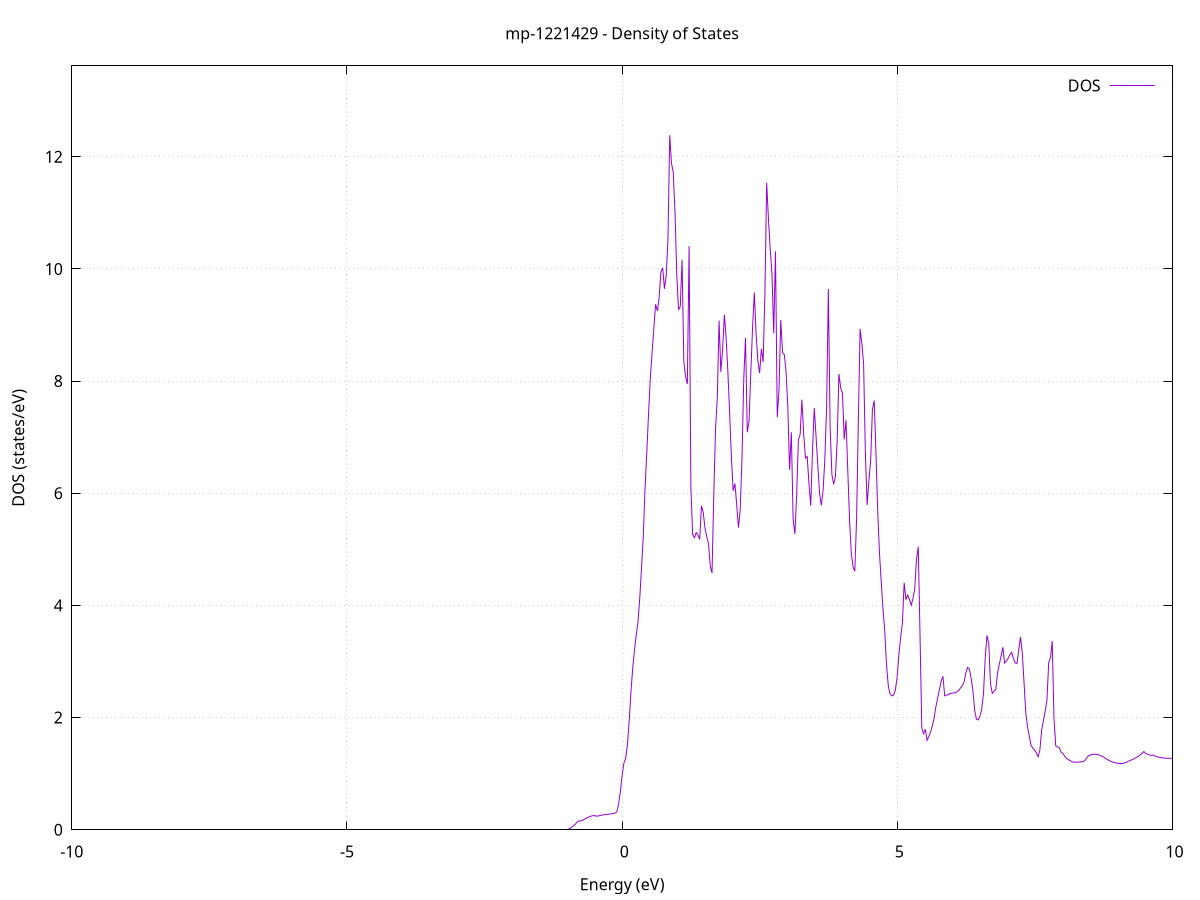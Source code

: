 set title 'mp-1221429 - Density of States'
set xlabel 'Energy (eV)'
set ylabel 'DOS (states/eV)'
set grid
set xrange [-10:10]
set yrange [0:13.621]
set xzeroaxis lt -1
set terminal png size 800,600
set output 'mp-1221429_dos_gnuplot.png'
plot '-' using 1:2 with lines title 'DOS'
-32.956800 0.000000
-32.924800 0.000000
-32.892800 0.000000
-32.860700 0.000000
-32.828700 0.000000
-32.796700 0.000000
-32.764700 0.000000
-32.732600 0.000000
-32.700600 0.000000
-32.668600 0.000000
-32.636600 0.000000
-32.604500 0.000000
-32.572500 0.000000
-32.540500 0.000000
-32.508400 0.000000
-32.476400 0.000000
-32.444400 0.000000
-32.412400 0.000000
-32.380300 0.000000
-32.348300 0.000000
-32.316300 0.000000
-32.284200 0.000000
-32.252200 0.000000
-32.220200 0.000000
-32.188200 0.000000
-32.156100 0.000000
-32.124100 0.000000
-32.092100 0.000000
-32.060000 0.000000
-32.028000 0.000000
-31.996000 0.000000
-31.964000 0.000000
-31.931900 0.000000
-31.899900 0.000000
-31.867900 0.000000
-31.835900 0.000000
-31.803800 0.000000
-31.771800 0.000000
-31.739800 0.000000
-31.707700 0.000000
-31.675700 0.000000
-31.643700 0.000000
-31.611700 0.000000
-31.579600 0.000000
-31.547600 0.000000
-31.515600 0.000000
-31.483500 0.000000
-31.451500 0.000000
-31.419500 0.000000
-31.387500 0.000000
-31.355400 0.000000
-31.323400 0.000000
-31.291400 0.000000
-31.259400 0.000000
-31.227300 0.000000
-31.195300 0.000000
-31.163300 0.000000
-31.131200 0.000000
-31.099200 0.000000
-31.067200 0.000000
-31.035200 0.000000
-31.003100 0.000000
-30.971100 0.000000
-30.939100 0.000000
-30.907000 0.000000
-30.875000 0.000000
-30.843000 0.000000
-30.811000 0.000000
-30.778900 0.000000
-30.746900 0.000000
-30.714900 0.000000
-30.682900 0.000000
-30.650800 0.000000
-30.618800 0.000000
-30.586800 0.000000
-30.554700 0.000000
-30.522700 0.000000
-30.490700 0.000000
-30.458700 0.000000
-30.426600 0.000000
-30.394600 0.000000
-30.362600 0.000000
-30.330500 0.000000
-30.298500 0.000000
-30.266500 0.000000
-30.234500 0.000000
-30.202400 0.000000
-30.170400 0.000000
-30.138400 0.000000
-30.106400 0.000000
-30.074300 0.000000
-30.042300 0.340700
-30.010300 4.090000
-29.978200 3.514900
-29.946200 3.838500
-29.914200 4.316800
-29.882200 5.447400
-29.850100 10.249200
-29.818100 3.989300
-29.786100 3.483700
-29.754000 2.308200
-29.722000 2.044900
-29.690000 6.434600
-29.658000 8.966600
-29.625900 7.524500
-29.593900 6.326800
-29.561900 16.919100
-29.529900 15.354300
-29.497800 3.166200
-29.465800 3.154200
-29.433800 3.142100
-29.401700 3.172900
-29.369700 3.562500
-29.337700 3.858100
-29.305700 4.101900
-29.273600 4.598500
-29.241600 7.150800
-29.209600 8.107500
-29.177500 5.529700
-29.145500 5.105900
-29.113500 4.412000
-29.081500 4.040900
-29.049400 3.879500
-29.017400 3.987000
-28.985400 2.970100
-28.953400 0.000000
-28.921300 0.000000
-28.889300 0.000000
-28.857300 0.000000
-28.825200 0.000000
-28.793200 0.000000
-28.761200 0.000000
-28.729200 0.000000
-28.697100 0.000000
-28.665100 0.000000
-28.633100 0.000000
-28.601000 0.000000
-28.569000 0.000000
-28.537000 0.000000
-28.505000 0.000000
-28.472900 0.000000
-28.440900 0.000000
-28.408900 0.000000
-28.376900 0.000000
-28.344800 0.000000
-28.312800 0.000000
-28.280800 0.000000
-28.248700 0.000000
-28.216700 0.000000
-28.184700 0.000000
-28.152700 0.000000
-28.120600 0.000000
-28.088600 0.000000
-28.056600 0.000000
-28.024500 0.000000
-27.992500 0.000000
-27.960500 0.000000
-27.928500 0.000000
-27.896400 0.000000
-27.864400 0.000000
-27.832400 0.000000
-27.800400 0.000000
-27.768300 0.000000
-27.736300 0.000000
-27.704300 0.000000
-27.672200 0.000000
-27.640200 0.000000
-27.608200 0.000000
-27.576200 0.000000
-27.544100 0.000000
-27.512100 0.000000
-27.480100 0.000000
-27.448000 0.000000
-27.416000 0.000000
-27.384000 0.000000
-27.352000 0.000000
-27.319900 0.000000
-27.287900 0.000000
-27.255900 0.000000
-27.223900 0.000000
-27.191800 0.000000
-27.159800 0.000000
-27.127800 0.000000
-27.095700 0.000000
-27.063700 0.000000
-27.031700 0.000000
-26.999700 0.000000
-26.967600 0.000000
-26.935600 0.000000
-26.903600 0.000000
-26.871500 0.000000
-26.839500 0.000000
-26.807500 0.000000
-26.775500 0.000000
-26.743400 0.000000
-26.711400 0.000000
-26.679400 0.000000
-26.647400 0.000000
-26.615300 0.000000
-26.583300 0.000000
-26.551300 0.000000
-26.519200 0.000000
-26.487200 0.000000
-26.455200 0.000000
-26.423200 0.000000
-26.391100 0.000000
-26.359100 0.000000
-26.327100 0.000000
-26.295000 0.000000
-26.263000 0.000000
-26.231000 0.000000
-26.199000 0.000000
-26.166900 0.000000
-26.134900 0.000000
-26.102900 0.000000
-26.070900 0.000000
-26.038800 0.000000
-26.006800 0.000000
-25.974800 0.000000
-25.942700 0.000000
-25.910700 0.000000
-25.878700 0.000000
-25.846700 0.000000
-25.814600 0.000000
-25.782600 0.000000
-25.750600 0.000000
-25.718500 0.000000
-25.686500 0.000000
-25.654500 0.000000
-25.622500 0.000000
-25.590400 0.000000
-25.558400 0.000000
-25.526400 0.000000
-25.494400 0.000000
-25.462300 0.000000
-25.430300 0.000000
-25.398300 0.000000
-25.366200 0.000000
-25.334200 0.000000
-25.302200 0.000000
-25.270200 0.000000
-25.238100 0.000000
-25.206100 0.000000
-25.174100 0.000000
-25.142000 0.000000
-25.110000 0.000000
-25.078000 0.000000
-25.046000 0.000000
-25.013900 0.000000
-24.981900 0.000000
-24.949900 0.000000
-24.917900 0.000000
-24.885800 0.000000
-24.853800 0.000000
-24.821800 0.000000
-24.789700 0.000000
-24.757700 0.000000
-24.725700 0.000000
-24.693700 0.000000
-24.661600 0.000000
-24.629600 0.000000
-24.597600 0.000000
-24.565500 0.000000
-24.533500 0.000000
-24.501500 0.000000
-24.469500 0.000000
-24.437400 0.000000
-24.405400 0.000000
-24.373400 0.000000
-24.341300 0.000000
-24.309300 0.000000
-24.277300 0.000000
-24.245300 0.000000
-24.213200 0.000000
-24.181200 0.000000
-24.149200 0.000000
-24.117200 0.000000
-24.085100 0.000000
-24.053100 0.000000
-24.021100 0.000000
-23.989000 0.000000
-23.957000 0.000000
-23.925000 0.000000
-23.893000 0.000000
-23.860900 0.000000
-23.828900 0.000000
-23.796900 0.000000
-23.764800 0.000000
-23.732800 0.000000
-23.700800 0.000000
-23.668800 0.000000
-23.636700 0.000000
-23.604700 0.000000
-23.572700 0.000000
-23.540700 0.000000
-23.508600 0.000000
-23.476600 0.000000
-23.444600 0.000000
-23.412500 0.000000
-23.380500 0.000000
-23.348500 0.000000
-23.316500 0.000000
-23.284400 0.000000
-23.252400 0.000000
-23.220400 0.000000
-23.188300 0.000000
-23.156300 0.000000
-23.124300 0.000000
-23.092300 0.000000
-23.060200 0.000000
-23.028200 0.000000
-22.996200 0.000000
-22.964200 0.000000
-22.932100 0.000000
-22.900100 0.000000
-22.868100 0.000000
-22.836000 0.000000
-22.804000 0.000000
-22.772000 0.000000
-22.740000 0.000000
-22.707900 0.000000
-22.675900 0.000000
-22.643900 0.000000
-22.611800 0.000000
-22.579800 0.000000
-22.547800 0.000000
-22.515800 0.000000
-22.483700 0.000000
-22.451700 0.000000
-22.419700 0.000000
-22.387700 0.000000
-22.355600 0.000000
-22.323600 0.000000
-22.291600 0.000000
-22.259500 0.000000
-22.227500 0.000000
-22.195500 0.000000
-22.163500 0.000000
-22.131400 0.000000
-22.099400 0.000000
-22.067400 0.000000
-22.035300 0.000000
-22.003300 0.000000
-21.971300 0.000000
-21.939300 0.000000
-21.907200 0.000000
-21.875200 0.000000
-21.843200 0.000000
-21.811200 0.000000
-21.779100 0.000000
-21.747100 0.000000
-21.715100 0.000000
-21.683000 0.000000
-21.651000 0.000000
-21.619000 0.000000
-21.587000 0.000000
-21.554900 0.000000
-21.522900 0.000000
-21.490900 0.000000
-21.458800 0.000000
-21.426800 0.000000
-21.394800 0.000000
-21.362800 0.000000
-21.330700 0.000000
-21.298700 0.000000
-21.266700 0.000000
-21.234700 0.000000
-21.202600 0.000000
-21.170600 0.000000
-21.138600 0.000000
-21.106500 0.000000
-21.074500 0.000000
-21.042500 0.000000
-21.010500 0.000000
-20.978400 0.000000
-20.946400 0.000000
-20.914400 0.000000
-20.882300 0.000000
-20.850300 0.000000
-20.818300 0.000000
-20.786300 0.000000
-20.754200 0.000000
-20.722200 0.000000
-20.690200 0.000000
-20.658200 0.000000
-20.626100 0.000000
-20.594100 0.000000
-20.562100 0.000000
-20.530000 0.000000
-20.498000 0.000000
-20.466000 0.000000
-20.434000 0.000000
-20.401900 0.000000
-20.369900 0.000000
-20.337900 0.000000
-20.305800 0.000000
-20.273800 0.000000
-20.241800 0.000000
-20.209800 0.000000
-20.177700 0.000000
-20.145700 0.000000
-20.113700 0.000000
-20.081700 0.000000
-20.049600 0.000000
-20.017600 0.000000
-19.985600 0.000000
-19.953500 0.000000
-19.921500 0.000000
-19.889500 0.000000
-19.857500 0.000000
-19.825400 0.000000
-19.793400 0.000000
-19.761400 0.000000
-19.729300 0.000000
-19.697300 0.000000
-19.665300 0.000000
-19.633300 0.000000
-19.601200 0.000000
-19.569200 0.000000
-19.537200 0.000000
-19.505200 0.000000
-19.473100 0.000000
-19.441100 0.000000
-19.409100 0.000000
-19.377000 0.000000
-19.345000 0.000000
-19.313000 0.000000
-19.281000 0.000000
-19.248900 0.000000
-19.216900 0.000000
-19.184900 0.000000
-19.152800 0.000000
-19.120800 0.000000
-19.088800 0.000000
-19.056800 0.000000
-19.024700 0.000000
-18.992700 0.000000
-18.960700 0.000000
-18.928700 0.000000
-18.896600 0.000000
-18.864600 0.000000
-18.832600 0.000000
-18.800500 0.000000
-18.768500 0.000000
-18.736500 0.000000
-18.704500 0.000000
-18.672400 0.000000
-18.640400 0.000000
-18.608400 0.000000
-18.576300 0.000000
-18.544300 0.000000
-18.512300 0.000000
-18.480300 0.000000
-18.448200 0.000000
-18.416200 0.000000
-18.384200 0.000000
-18.352200 0.000000
-18.320100 0.000000
-18.288100 0.000000
-18.256100 0.000000
-18.224000 0.000000
-18.192000 0.000000
-18.160000 0.000000
-18.128000 0.000000
-18.095900 0.000000
-18.063900 0.000000
-18.031900 0.000000
-17.999800 0.000000
-17.967800 0.000000
-17.935800 0.000000
-17.903800 0.000000
-17.871700 0.000000
-17.839700 0.000000
-17.807700 0.000000
-17.775700 0.000000
-17.743600 0.000000
-17.711600 0.000000
-17.679600 0.000000
-17.647500 0.000000
-17.615500 0.000000
-17.583500 0.000000
-17.551500 0.000000
-17.519400 0.000000
-17.487400 0.000000
-17.455400 0.000000
-17.423300 0.000000
-17.391300 0.000000
-17.359300 0.000000
-17.327300 0.000000
-17.295200 0.000000
-17.263200 0.000000
-17.231200 0.000000
-17.199200 0.000000
-17.167100 0.000000
-17.135100 0.000000
-17.103100 0.000000
-17.071000 0.000000
-17.039000 0.000000
-17.007000 0.000000
-16.975000 0.000000
-16.942900 0.000000
-16.910900 0.000000
-16.878900 0.000000
-16.846800 0.000000
-16.814800 0.000000
-16.782800 0.000000
-16.750800 0.000000
-16.718700 0.000000
-16.686700 0.000000
-16.654700 0.000000
-16.622700 0.000000
-16.590600 0.000000
-16.558600 0.000000
-16.526600 0.000000
-16.494500 0.000000
-16.462500 0.000000
-16.430500 0.000000
-16.398500 0.000000
-16.366400 0.000000
-16.334400 0.000000
-16.302400 0.000000
-16.270300 0.000000
-16.238300 0.000000
-16.206300 0.000000
-16.174300 0.000000
-16.142200 0.000000
-16.110200 0.000000
-16.078200 0.000000
-16.046100 0.000000
-16.014100 0.000000
-15.982100 0.000000
-15.950100 0.000000
-15.918000 0.000000
-15.886000 0.000000
-15.854000 0.000000
-15.822000 0.000000
-15.789900 0.000000
-15.757900 0.000000
-15.725900 0.000000
-15.693800 0.000000
-15.661800 0.000000
-15.629800 0.000000
-15.597800 0.000000
-15.565700 0.000000
-15.533700 0.000000
-15.501700 0.000000
-15.469600 0.000000
-15.437600 0.000000
-15.405600 0.000000
-15.373600 0.000000
-15.341500 0.000000
-15.309500 0.000000
-15.277500 0.000000
-15.245500 0.000000
-15.213400 0.000000
-15.181400 0.000000
-15.149400 0.000000
-15.117300 0.000000
-15.085300 0.000000
-15.053300 0.000000
-15.021300 0.000000
-14.989200 0.000000
-14.957200 0.000000
-14.925200 0.000000
-14.893100 0.000000
-14.861100 0.000000
-14.829100 0.000000
-14.797100 0.000000
-14.765000 0.000000
-14.733000 0.000000
-14.701000 0.000000
-14.669000 0.000000
-14.636900 0.000000
-14.604900 0.000000
-14.572900 0.000000
-14.540800 0.000000
-14.508800 0.000000
-14.476800 0.000000
-14.444800 0.000000
-14.412700 0.000000
-14.380700 0.000000
-14.348700 0.000000
-14.316600 0.000000
-14.284600 0.000000
-14.252600 0.000000
-14.220600 0.000000
-14.188500 0.000000
-14.156500 0.000000
-14.124500 0.000000
-14.092500 0.000000
-14.060400 0.000000
-14.028400 0.000000
-13.996400 0.000000
-13.964300 0.000000
-13.932300 0.000000
-13.900300 0.000000
-13.868300 0.000000
-13.836200 0.000000
-13.804200 0.000000
-13.772200 0.000000
-13.740100 0.000000
-13.708100 0.000000
-13.676100 0.000000
-13.644100 0.000000
-13.612000 0.000000
-13.580000 0.000000
-13.548000 0.000000
-13.516000 0.000000
-13.483900 0.000000
-13.451900 0.000000
-13.419900 0.000000
-13.387800 0.000000
-13.355800 0.000000
-13.323800 0.000000
-13.291800 0.000000
-13.259700 0.000000
-13.227700 0.000000
-13.195700 0.000000
-13.163600 0.000000
-13.131600 0.000000
-13.099600 0.000000
-13.067600 0.000000
-13.035500 0.000000
-13.003500 0.000000
-12.971500 0.000000
-12.939500 0.000000
-12.907400 0.000000
-12.875400 0.000000
-12.843400 0.000000
-12.811300 0.000000
-12.779300 0.000000
-12.747300 0.000000
-12.715300 0.000000
-12.683200 0.000000
-12.651200 0.000000
-12.619200 0.000000
-12.587100 0.000000
-12.555100 0.000000
-12.523100 0.000000
-12.491100 0.000000
-12.459000 0.000000
-12.427000 0.000000
-12.395000 0.000000
-12.363000 0.000000
-12.330900 0.000000
-12.298900 0.000000
-12.266900 0.000000
-12.234800 0.000000
-12.202800 0.000000
-12.170800 0.000000
-12.138800 0.000000
-12.106700 0.000000
-12.074700 0.000000
-12.042700 0.000000
-12.010600 0.000000
-11.978600 0.000000
-11.946600 0.000000
-11.914600 0.000000
-11.882500 0.000000
-11.850500 0.000000
-11.818500 0.000000
-11.786500 0.000000
-11.754400 0.000000
-11.722400 0.000000
-11.690400 0.000000
-11.658300 0.000000
-11.626300 0.000000
-11.594300 0.000000
-11.562300 0.000000
-11.530200 0.000000
-11.498200 0.000000
-11.466200 0.000000
-11.434100 0.000000
-11.402100 0.000000
-11.370100 0.000000
-11.338100 0.000000
-11.306000 0.000000
-11.274000 0.000000
-11.242000 0.000000
-11.210000 0.000000
-11.177900 0.000000
-11.145900 0.000000
-11.113900 0.000000
-11.081800 0.000000
-11.049800 0.000000
-11.017800 0.000000
-10.985800 0.000000
-10.953700 0.000000
-10.921700 0.000000
-10.889700 0.000000
-10.857600 0.000000
-10.825600 0.000000
-10.793600 0.000000
-10.761600 0.000000
-10.729500 0.000000
-10.697500 0.000000
-10.665500 0.000000
-10.633500 0.000000
-10.601400 0.000000
-10.569400 0.000000
-10.537400 0.000000
-10.505300 0.000000
-10.473300 0.000000
-10.441300 0.000000
-10.409300 0.000000
-10.377200 0.000000
-10.345200 0.000000
-10.313200 0.000000
-10.281100 0.000000
-10.249100 0.000000
-10.217100 0.000000
-10.185100 0.000000
-10.153000 0.000000
-10.121000 0.000000
-10.089000 0.000000
-10.057000 0.000000
-10.024900 0.000000
-9.992900 0.000000
-9.960900 0.000000
-9.928800 0.000000
-9.896800 0.000000
-9.864800 0.000000
-9.832800 0.000000
-9.800700 0.000000
-9.768700 0.000000
-9.736700 0.000000
-9.704600 0.000000
-9.672600 0.000000
-9.640600 0.000000
-9.608600 0.000000
-9.576500 0.000000
-9.544500 0.000000
-9.512500 0.000000
-9.480500 0.000000
-9.448400 0.000000
-9.416400 0.000000
-9.384400 0.000000
-9.352300 0.000000
-9.320300 0.000000
-9.288300 0.000000
-9.256300 0.000000
-9.224200 0.000000
-9.192200 0.000000
-9.160200 0.000000
-9.128100 0.000000
-9.096100 0.000000
-9.064100 0.000000
-9.032100 0.000000
-9.000000 0.000000
-8.968000 0.000000
-8.936000 0.000000
-8.904000 0.000000
-8.871900 0.000000
-8.839900 0.000000
-8.807900 0.000000
-8.775800 0.000000
-8.743800 0.000000
-8.711800 0.000000
-8.679800 0.000000
-8.647700 0.000000
-8.615700 0.000000
-8.583700 0.000000
-8.551600 0.000000
-8.519600 0.000000
-8.487600 0.000000
-8.455600 0.000000
-8.423500 0.000000
-8.391500 0.000000
-8.359500 0.000000
-8.327400 0.000000
-8.295400 0.000000
-8.263400 0.000000
-8.231400 0.000000
-8.199300 0.000000
-8.167300 0.000000
-8.135300 0.000000
-8.103300 0.000000
-8.071200 0.000000
-8.039200 0.000000
-8.007200 0.000000
-7.975100 0.000000
-7.943100 0.000000
-7.911100 0.000000
-7.879100 0.000000
-7.847000 0.000000
-7.815000 0.000000
-7.783000 0.000000
-7.750900 0.000000
-7.718900 0.000000
-7.686900 0.000000
-7.654900 0.000000
-7.622800 0.000000
-7.590800 0.000000
-7.558800 0.000000
-7.526800 0.000000
-7.494700 0.000000
-7.462700 0.000000
-7.430700 0.000000
-7.398600 0.000000
-7.366600 0.000000
-7.334600 0.000000
-7.302600 0.000000
-7.270500 0.000000
-7.238500 0.000000
-7.206500 0.000000
-7.174400 0.000000
-7.142400 0.000000
-7.110400 0.000000
-7.078400 0.000000
-7.046300 0.000000
-7.014300 0.000000
-6.982300 0.000000
-6.950300 0.000000
-6.918200 0.000000
-6.886200 0.000000
-6.854200 0.000000
-6.822100 0.000000
-6.790100 0.000000
-6.758100 0.000000
-6.726100 0.000000
-6.694000 0.000000
-6.662000 0.000000
-6.630000 0.000000
-6.597900 0.000000
-6.565900 0.000000
-6.533900 0.000000
-6.501900 0.000000
-6.469800 0.000000
-6.437800 0.000000
-6.405800 0.000000
-6.373800 0.000000
-6.341700 0.000000
-6.309700 0.000000
-6.277700 0.000000
-6.245600 0.000000
-6.213600 0.000000
-6.181600 0.000000
-6.149600 0.000000
-6.117500 0.000000
-6.085500 0.000000
-6.053500 0.000000
-6.021400 0.000000
-5.989400 0.000000
-5.957400 0.000000
-5.925400 0.000000
-5.893300 0.000000
-5.861300 0.000000
-5.829300 0.000000
-5.797300 0.000000
-5.765200 0.000000
-5.733200 0.000000
-5.701200 0.000000
-5.669100 0.000000
-5.637100 0.000000
-5.605100 0.000000
-5.573100 0.000000
-5.541000 0.000000
-5.509000 0.000000
-5.477000 0.000000
-5.444900 0.000000
-5.412900 0.000000
-5.380900 0.000000
-5.348900 0.000000
-5.316800 0.000000
-5.284800 0.000000
-5.252800 0.000000
-5.220800 0.000000
-5.188700 0.000000
-5.156700 0.000000
-5.124700 0.000000
-5.092600 0.000000
-5.060600 0.000000
-5.028600 0.000000
-4.996600 0.000000
-4.964500 0.000000
-4.932500 0.000000
-4.900500 0.000000
-4.868400 0.000000
-4.836400 0.000000
-4.804400 0.000000
-4.772400 0.000000
-4.740300 0.000000
-4.708300 0.000000
-4.676300 0.000000
-4.644300 0.000000
-4.612200 0.000000
-4.580200 0.000000
-4.548200 0.000000
-4.516100 0.000000
-4.484100 0.000000
-4.452100 0.000000
-4.420100 0.000000
-4.388000 0.000000
-4.356000 0.000000
-4.324000 0.000000
-4.291900 0.000000
-4.259900 0.000000
-4.227900 0.000000
-4.195900 0.000000
-4.163800 0.000000
-4.131800 0.000000
-4.099800 0.000000
-4.067800 0.000000
-4.035700 0.000000
-4.003700 0.000000
-3.971700 0.000000
-3.939600 0.000000
-3.907600 0.000000
-3.875600 0.000000
-3.843600 0.000000
-3.811500 0.000000
-3.779500 0.000000
-3.747500 0.000000
-3.715400 0.000000
-3.683400 0.000000
-3.651400 0.000000
-3.619400 0.000000
-3.587300 0.000000
-3.555300 0.000000
-3.523300 0.000000
-3.491300 0.000000
-3.459200 0.000000
-3.427200 0.000000
-3.395200 0.000000
-3.363100 0.000000
-3.331100 0.000000
-3.299100 0.000000
-3.267100 0.000000
-3.235000 0.000000
-3.203000 0.000000
-3.171000 0.000000
-3.138900 0.000000
-3.106900 0.000000
-3.074900 0.000000
-3.042900 0.000000
-3.010800 0.000000
-2.978800 0.000000
-2.946800 0.000000
-2.914800 0.000000
-2.882700 0.000000
-2.850700 0.000000
-2.818700 0.000000
-2.786600 0.000000
-2.754600 0.000000
-2.722600 0.000000
-2.690600 0.000000
-2.658500 0.000000
-2.626500 0.000000
-2.594500 0.000000
-2.562400 0.000000
-2.530400 0.000000
-2.498400 0.000000
-2.466400 0.000000
-2.434300 0.000000
-2.402300 0.000000
-2.370300 0.000000
-2.338300 0.000000
-2.306200 0.000000
-2.274200 0.000000
-2.242200 0.000000
-2.210100 0.000000
-2.178100 0.000000
-2.146100 0.000000
-2.114100 0.000000
-2.082000 0.000000
-2.050000 0.000000
-2.018000 0.000000
-1.985900 0.000000
-1.953900 0.000000
-1.921900 0.000000
-1.889900 0.000000
-1.857800 0.000000
-1.825800 0.000000
-1.793800 0.000000
-1.761800 0.000000
-1.729700 0.000000
-1.697700 0.000000
-1.665700 0.000000
-1.633600 0.000000
-1.601600 0.000000
-1.569600 0.000000
-1.537600 0.000000
-1.505500 0.000000
-1.473500 0.000000
-1.441500 0.000000
-1.409400 0.000000
-1.377400 0.000000
-1.345400 0.000000
-1.313400 0.000000
-1.281300 0.000000
-1.249300 0.000000
-1.217300 0.000000
-1.185300 0.000000
-1.153200 0.000000
-1.121200 0.000000
-1.089200 0.000000
-1.057100 0.000000
-1.025100 0.000000
-0.993100 0.004300
-0.961100 0.018300
-0.929000 0.037600
-0.897000 0.061300
-0.865000 0.088500
-0.832900 0.119200
-0.800900 0.153000
-0.768900 0.156200
-0.736900 0.163900
-0.704800 0.177500
-0.672800 0.195600
-0.640800 0.212700
-0.608800 0.227500
-0.576700 0.239600
-0.544700 0.248600
-0.512700 0.253600
-0.480600 0.245300
-0.448600 0.243600
-0.416600 0.250300
-0.384600 0.257000
-0.352500 0.263500
-0.320500 0.268700
-0.288500 0.273200
-0.256400 0.277200
-0.224400 0.281000
-0.192400 0.284500
-0.160400 0.288600
-0.128300 0.298600
-0.096300 0.319300
-0.064300 0.458300
-0.032200 0.683800
-0.000200 0.970300
0.031800 1.189100
0.063800 1.273500
0.095900 1.519400
0.127900 1.938000
0.159900 2.460100
0.191900 2.876000
0.224000 3.201400
0.256000 3.464800
0.288000 3.708700
0.320100 4.129500
0.352100 4.670200
0.384100 5.231100
0.416100 6.094800
0.448200 6.732700
0.480200 7.427300
0.512200 8.065800
0.544300 8.511600
0.576300 8.945500
0.608300 9.369500
0.640300 9.250400
0.672400 9.494100
0.704400 9.941400
0.736400 10.022200
0.768400 9.645800
0.800500 9.886600
0.832500 10.517800
0.864500 12.383000
0.896600 11.884800
0.928600 11.724700
0.960600 11.004700
0.992600 9.897100
1.024700 9.270000
1.056700 9.336600
1.088700 10.167000
1.120800 8.342400
1.152800 8.077200
1.184800 7.947800
1.216800 10.407700
1.248900 6.109700
1.280900 5.267200
1.312900 5.207000
1.344900 5.298500
1.377000 5.258500
1.409000 5.176000
1.441000 5.777600
1.473100 5.660000
1.505100 5.381500
1.537100 5.224300
1.569100 5.103800
1.601200 4.707600
1.633200 4.578000
1.665200 5.978300
1.697300 7.158700
1.729300 7.706200
1.761300 9.079600
1.793300 8.164500
1.825400 8.565500
1.857400 9.184000
1.889400 8.769000
1.921400 8.162900
1.953500 7.418900
1.985500 6.632600
2.017500 6.043600
2.049600 6.174700
2.081600 5.792400
2.113600 5.387100
2.145600 5.711300
2.177700 6.627600
2.209700 8.041300
2.241700 8.770000
2.273800 7.088200
2.305800 7.290800
2.337800 8.145100
2.369800 8.954800
2.401900 9.581800
2.433900 8.836900
2.465900 8.363600
2.497900 8.142300
2.530000 8.574200
2.562000 8.341400
2.594000 9.553100
2.626100 11.535200
2.658100 10.896600
2.690100 10.357000
2.722100 9.915900
2.754200 8.855100
2.786200 10.314500
2.818200 7.357000
2.850300 7.846500
2.882300 9.089800
2.914300 8.514300
2.946300 8.472900
2.978400 8.170500
3.010400 7.538600
3.042400 6.418900
3.074400 7.087800
3.106500 5.537500
3.138500 5.271800
3.170500 5.960400
3.202600 6.950200
3.234600 7.051600
3.266600 7.670100
3.298600 7.055100
3.330700 6.627700
3.362700 6.656600
3.394700 6.165800
3.426800 5.778300
3.458800 6.758800
3.490800 7.520600
3.522800 7.024300
3.554900 6.503000
3.586900 6.003800
3.618900 5.784600
3.650900 6.046200
3.683000 6.604900
3.715000 7.526600
3.747000 9.643300
3.779100 7.174500
3.811100 6.336700
3.843100 6.161000
3.875100 6.296000
3.907200 6.942400
3.939200 8.127600
3.971200 7.879100
4.003300 7.786700
4.035300 6.961800
4.067300 7.303600
4.099300 6.424000
4.131400 5.540600
4.163400 4.936500
4.195400 4.688900
4.227400 4.607700
4.259500 5.538700
4.291500 7.273500
4.323500 8.931200
4.355600 8.668900
4.387600 8.306900
4.419600 6.711900
4.451600 5.794200
4.483700 6.224400
4.515700 6.588600
4.547700 7.497900
4.579800 7.653700
4.611800 6.722900
4.643800 5.680500
4.675800 4.935300
4.707900 4.413200
4.739900 3.929100
4.771900 3.538700
4.803900 2.933500
4.836000 2.567000
4.868000 2.418900
4.900000 2.386400
4.932100 2.400900
4.964100 2.491500
4.996100 2.714600
5.028100 3.119400
5.060200 3.432500
5.092200 3.682200
5.124200 4.404700
5.156300 4.102200
5.188300 4.186000
5.220300 4.104700
5.252300 4.004000
5.284400 4.124800
5.316400 4.297000
5.348400 4.822800
5.380400 5.049000
5.412500 3.475800
5.444500 1.810900
5.476500 1.713500
5.508600 1.793800
5.540600 1.595600
5.572600 1.663600
5.604600 1.746500
5.636700 1.854200
5.668700 1.998100
5.700700 2.193900
5.732800 2.345900
5.764800 2.498800
5.796800 2.652700
5.828800 2.736500
5.860900 2.388600
5.892900 2.403200
5.924900 2.405200
5.956900 2.427300
5.989000 2.434300
6.021000 2.439300
6.053000 2.445300
6.085100 2.461500
6.117100 2.490600
6.149100 2.529300
6.181100 2.572200
6.213200 2.634100
6.245200 2.795400
6.277200 2.895400
6.309300 2.866600
6.341300 2.701100
6.373300 2.479000
6.405300 2.134300
6.437400 1.971400
6.469400 1.958300
6.501400 2.023300
6.533400 2.153600
6.565500 2.423300
6.597500 3.075300
6.629500 3.466200
6.661600 3.318900
6.693600 2.599300
6.725600 2.433900
6.757600 2.469000
6.789700 2.501900
6.821700 2.799500
6.853700 2.956500
6.885800 3.095900
6.917800 3.253500
6.949800 2.971900
6.981800 3.008400
7.013900 3.058200
7.045900 3.121000
7.077900 3.163400
7.109900 3.050300
7.142000 2.972700
7.174000 2.965800
7.206000 3.204600
7.238100 3.437000
7.270100 3.160900
7.302100 2.630400
7.334100 2.085200
7.366200 1.834400
7.398200 1.666900
7.430200 1.503800
7.462300 1.456800
7.494300 1.417900
7.526300 1.370800
7.558300 1.303400
7.590400 1.421100
7.622400 1.772100
7.654400 1.948000
7.686500 2.107300
7.718500 2.307400
7.750500 2.979500
7.782500 3.067100
7.814600 3.364700
7.846600 1.981400
7.878600 1.496300
7.910600 1.479700
7.942700 1.463300
7.974700 1.385800
8.006700 1.364900
8.038800 1.316900
8.070800 1.274400
8.102800 1.252800
8.134800 1.237900
8.166900 1.217600
8.198900 1.206900
8.230900 1.206700
8.263000 1.206400
8.295000 1.206900
8.327000 1.209000
8.359000 1.211500
8.391100 1.222500
8.423100 1.253300
8.455100 1.300100
8.487100 1.326200
8.519200 1.339300
8.551200 1.346400
8.583200 1.347300
8.615300 1.344200
8.647300 1.337800
8.679300 1.328500
8.711300 1.316100
8.743400 1.299200
8.775400 1.279800
8.807400 1.258000
8.839500 1.239000
8.871500 1.223700
8.903500 1.211500
8.935500 1.201300
8.967600 1.192800
8.999600 1.186300
9.031600 1.182400
9.063600 1.181300
9.095700 1.183300
9.127700 1.189600
9.159700 1.202700
9.191800 1.220300
9.223800 1.232800
9.255800 1.246100
9.287800 1.260000
9.319900 1.275200
9.351900 1.293200
9.383900 1.314000
9.416000 1.337900
9.448000 1.365200
9.480000 1.395000
9.512000 1.359100
9.544100 1.347500
9.576100 1.336100
9.608100 1.327600
9.640100 1.333300
9.672200 1.322400
9.704200 1.304700
9.736200 1.297400
9.768300 1.290900
9.800300 1.285300
9.832300 1.280800
9.864300 1.277200
9.896400 1.274600
9.928400 1.274400
9.960400 1.275200
9.992500 1.274700
10.024500 1.275300
10.056500 1.277400
10.088500 1.273100
10.120600 1.253400
10.152600 1.216900
10.184600 1.185900
10.216600 1.153400
10.248700 1.087200
10.280700 1.046300
10.312700 1.023600
10.344800 1.007500
10.376800 0.994000
10.408800 0.987000
10.440800 0.983600
10.472900 0.977100
10.504900 0.967900
10.536900 0.957000
10.569000 0.937400
10.601000 0.897500
10.633000 0.885700
10.665000 0.881900
10.697100 0.878400
10.729100 0.875100
10.761100 0.871900
10.793100 0.868900
10.825200 0.866000
10.857200 0.866200
10.889200 0.880500
10.921300 0.894700
10.953300 0.908700
10.985300 0.922600
11.017300 0.936300
11.049400 0.949600
11.081400 0.961300
11.113400 0.970900
11.145500 0.983200
11.177500 1.015000
11.209500 1.017400
11.241500 1.011600
11.273600 1.006800
11.305600 1.000400
11.337600 0.991400
11.369600 0.980100
11.401700 0.977500
11.433700 0.988700
11.465700 0.992100
11.497800 0.988000
11.529800 0.987500
11.561800 0.987100
11.593800 0.980400
11.625900 0.967900
11.657900 0.959700
11.689900 0.951100
11.722000 0.938300
11.754000 0.921700
11.786000 0.904800
11.818000 0.887600
11.850100 0.870200
11.882100 0.852600
11.914100 0.836200
11.946100 0.820800
11.978200 0.809500
12.010200 0.798700
12.042200 0.791400
12.074300 0.792500
12.106300 0.794900
12.138300 0.800000
12.170300 0.809000
12.202400 0.826600
12.234400 0.867700
12.266400 0.907100
12.298500 0.945200
12.330500 0.930300
12.362500 0.816400
12.394500 0.738100
12.426600 0.689200
12.458600 0.645200
12.490600 0.596700
12.522600 0.524100
12.554700 0.492200
12.586700 0.492600
12.618700 0.494200
12.650800 0.497000
12.682800 0.501000
12.714800 0.512700
12.746800 0.524200
12.778900 0.535400
12.810900 0.546700
12.842900 0.557700
12.875000 0.568700
12.907000 0.579800
12.939000 0.590200
12.971000 0.600100
13.003100 0.608700
13.035100 0.615800
13.067100 0.621200
13.099100 0.624900
13.131200 0.629500
13.163200 0.629700
13.195200 0.633900
13.227300 0.686600
13.259300 0.704500
13.291300 0.746600
13.323300 0.850300
13.355400 0.897200
13.387400 1.031600
13.419400 1.086900
13.451500 1.048800
13.483500 1.029300
13.515500 1.043400
13.547500 1.034500
13.579600 1.039700
13.611600 1.301300
13.643600 1.293800
13.675600 1.201500
13.707700 1.212500
13.739700 1.263300
13.771700 1.376100
13.803800 1.507200
13.835800 1.550300
13.867800 1.548900
13.899800 1.516700
13.931900 1.485000
13.963900 1.384900
13.995900 1.339500
14.028000 1.307600
14.060000 1.271300
14.092000 1.230000
14.124000 1.218400
14.156100 1.192800
14.188100 1.166100
14.220100 1.137800
14.252100 1.114900
14.284200 1.080500
14.316200 1.041300
14.348200 1.024300
14.380300 1.009100
14.412300 0.993400
14.444300 0.979700
14.476300 0.966600
14.508400 0.955200
14.540400 0.946900
14.572400 0.939300
14.604500 0.930600
14.636500 0.921700
14.668500 0.915000
14.700500 0.912000
14.732600 0.914300
14.764600 0.927500
14.796600 1.173200
14.828600 1.340800
14.860700 1.189900
14.892700 1.187100
14.924700 1.171800
14.956800 1.156300
14.988800 1.162700
15.020800 1.176400
15.052800 1.193300
15.084900 1.219600
15.116900 1.266800
15.148900 1.325100
15.181000 1.517700
15.213000 1.806500
15.245000 1.773600
15.277000 1.733600
15.309100 1.688900
15.341100 1.633900
15.373100 1.572700
15.405100 1.498000
15.437200 1.384100
15.469200 1.268600
15.501200 1.202700
15.533300 1.156500
15.565300 1.117300
15.597300 1.083500
15.629300 1.052500
15.661400 1.026500
15.693400 1.011100
15.725400 1.012900
15.757500 1.030900
15.789500 1.045700
15.821500 1.078500
15.853500 1.094000
15.885600 1.050000
15.917600 1.037600
15.949600 1.024800
15.981700 1.013200
16.013700 1.003600
16.045700 0.997000
16.077700 0.990700
16.109800 0.984800
16.141800 0.976400
16.173800 0.955000
16.205800 0.926500
16.237900 0.898300
16.269900 0.877600
16.301900 0.866000
16.334000 0.859900
16.366000 0.860000
16.398000 0.864200
16.430000 0.871500
16.462100 0.881800
16.494100 0.894800
16.526100 0.913200
16.558200 0.941900
16.590200 0.980400
16.622200 1.027700
16.654200 1.088900
16.686300 1.186000
16.718300 1.345500
16.750300 1.521700
16.782300 1.684100
16.814400 1.876600
16.846400 2.048800
16.878400 2.335800
16.910500 2.311000
16.942500 1.696900
16.974500 1.496500
17.006500 1.392900
17.038600 1.345300
17.070600 1.376700
17.102600 1.445900
17.134700 1.540100
17.166700 1.643100
17.198700 1.807400
17.230700 2.121200
17.262800 2.239100
17.294800 2.302500
17.326800 2.224600
17.358800 2.207500
17.390900 2.186200
17.422900 2.189100
17.454900 2.264800
17.487000 2.341500
17.519000 2.425700
17.551000 2.444300
17.583000 2.331000
17.615100 2.274000
17.647100 2.205100
17.679100 2.143300
17.711200 2.075200
17.743200 2.014400
17.775200 1.947300
17.807200 1.880300
17.839300 1.824500
17.871300 1.762000
17.903300 1.729500
17.935300 1.700400
17.967400 1.677600
17.999400 1.674500
18.031400 1.685500
18.063500 1.719500
18.095500 1.765300
18.127500 1.795400
18.159500 1.817800
18.191600 1.839800
18.223600 1.858500
18.255600 1.876200
18.287700 1.904700
18.319700 1.942200
18.351700 1.986100
18.383700 2.033600
18.415800 2.088200
18.447800 2.137200
18.479800 2.190500
18.511800 2.162200
18.543900 2.112600
18.575900 2.076100
18.607900 2.047800
18.640000 2.026800
18.672000 2.006400
18.704000 1.992200
18.736000 1.972100
18.768100 1.948500
18.800100 1.922800
18.832100 1.893800
18.864200 1.843000
18.896200 1.812600
18.928200 1.804300
18.960200 1.823000
18.992300 1.855400
19.024300 1.908600
19.056300 2.012900
19.088300 2.130900
19.120400 2.162500
19.152400 2.135500
19.184400 2.161700
19.216500 2.166900
19.248500 2.085900
19.280500 2.095100
19.312500 2.129400
19.344600 2.156000
19.376600 2.181900
19.408600 2.216600
19.440700 2.307700
19.472700 2.436000
19.504700 2.479100
19.536700 2.539100
19.568800 2.653900
19.600800 2.738500
19.632800 2.727300
19.664800 2.639500
19.696900 2.544600
19.728900 2.478200
19.760900 2.428300
19.793000 2.394500
19.825000 2.295900
19.857000 2.265100
19.889000 2.250100
19.921100 2.245500
19.953100 2.247700
19.985100 2.249600
20.017200 2.255900
20.049200 2.273900
20.081200 2.289900
20.113200 2.284500
20.145300 2.341000
20.177300 2.348500
20.209300 2.308200
20.241300 2.261400
20.273400 2.290400
20.305400 2.230200
20.337400 2.245700
20.369500 2.263900
20.401500 2.266000
20.433500 2.251300
20.465500 2.213000
20.497600 2.188200
20.529600 2.175300
20.561600 2.181100
20.593700 2.196800
20.625700 2.211400
20.657700 2.227400
20.689700 2.252000
20.721800 2.277100
20.753800 2.300900
20.785800 2.319200
20.817800 2.338800
20.849900 2.362800
20.881900 2.360300
20.913900 2.374800
20.946000 2.387500
20.978000 2.399300
21.010000 2.371000
21.042000 2.386600
21.074100 2.415800
21.106100 2.456200
21.138100 2.498200
21.170200 2.540000
21.202200 2.561800
21.234200 2.582800
21.266200 2.650900
21.298300 2.648900
21.330300 2.620200
21.362300 2.646300
21.394300 2.772600
21.426400 2.880500
21.458400 2.992300
21.490400 2.827900
21.522500 2.731800
21.554500 2.659300
21.586500 2.620400
21.618500 2.558200
21.650600 2.515000
21.682600 2.484100
21.714600 2.507400
21.746700 2.541800
21.778700 2.561900
21.810700 2.582600
21.842700 2.694500
21.874800 2.731300
21.906800 2.699000
21.938800 2.688800
21.970800 2.687200
22.002900 2.657800
22.034900 2.644000
22.066900 2.657500
22.099000 2.715000
22.131000 2.816800
22.163000 2.969100
22.195000 3.131800
22.227100 3.318800
22.259100 3.511900
22.291100 3.710600
22.323200 3.928600
22.355200 4.202600
22.387200 4.557400
22.419200 5.038000
22.451300 6.294300
22.483300 12.064100
22.515300 6.404300
22.547300 5.742000
22.579400 5.259400
22.611400 4.773300
22.643400 4.350300
22.675500 4.123800
22.707500 3.901800
22.739500 3.711700
22.771500 3.545000
22.803600 3.540000
22.835600 3.259800
22.867600 3.170200
22.899700 3.075400
22.931700 2.975800
22.963700 2.896000
22.995700 2.825800
23.027800 2.768300
23.059800 2.705300
23.091800 2.662400
23.123800 2.618600
23.155900 2.634500
23.187900 2.632100
23.219900 2.583100
23.252000 2.563400
23.284000 2.431500
23.316000 2.285700
23.348000 2.260000
23.380100 2.228200
23.412100 2.205700
23.444100 2.181700
23.476200 2.145900
23.508200 2.126400
23.540200 2.129500
23.572200 2.152600
23.604300 2.184000
23.636300 2.197300
23.668300 2.186000
23.700400 2.163300
23.732400 2.153200
23.764400 2.117800
23.796400 2.064400
23.828500 2.011800
23.860500 1.967700
23.892500 1.938300
23.924500 1.925000
23.956600 1.916500
23.988600 1.905500
24.020600 1.899100
24.052700 1.892500
24.084700 1.883300
24.116700 1.872100
24.148700 1.862500
24.180800 1.853600
24.212800 1.855700
24.244800 1.776600
24.276900 1.776000
24.308900 1.780600
24.340900 1.780500
24.372900 1.783900
24.405000 1.824500
24.437000 1.880200
24.469000 1.948500
24.501000 1.920200
24.533100 1.922000
24.565100 1.821300
24.597100 1.727800
24.629200 1.694000
24.661200 1.659600
24.693200 1.610100
24.725200 1.564600
24.757300 1.529500
24.789300 1.504900
24.821300 1.550400
24.853400 1.534900
24.885400 1.493700
24.917400 1.450800
24.949400 1.465900
24.981500 1.481400
25.013500 1.466800
25.045500 1.473500
25.077500 1.521600
25.109600 1.668200
25.141600 1.662300
25.173600 1.566400
25.205700 1.518200
25.237700 1.497900
25.269700 1.517500
25.301700 1.580500
25.333800 1.678900
25.365800 1.690900
25.397800 1.743800
25.429900 1.804100
25.461900 1.848500
25.493900 1.878200
25.525900 1.882700
25.558000 1.910000
25.590000 1.940500
25.622000 2.014600
25.654000 2.011900
25.686100 2.014300
25.718100 2.028400
25.750100 2.075300
25.782200 2.192400
25.814200 2.368100
25.846200 2.585500
25.878200 2.802900
25.910300 3.023900
25.942300 3.193600
25.974300 3.321400
26.006400 3.482500
26.038400 3.714300
26.070400 3.851300
26.102400 3.873300
26.134500 3.914500
26.166500 3.972400
26.198500 4.031200
26.230500 4.022600
26.262600 4.164100
26.294600 4.585900
26.326600 5.365500
26.358700 5.500800
26.390700 6.415000
26.422700 8.285400
26.454700 10.224100
26.486800 11.194000
26.518800 11.474200
26.550800 16.514400
26.582900 26.325400
26.614900 22.795800
26.646900 19.923000
26.678900 14.434900
26.711000 13.937100
26.743000 16.036500
26.775000 26.158400
26.807000 41.022400
26.839100 40.615500
26.871100 38.221300
26.903100 19.566900
26.935200 18.090100
26.967200 12.653000
26.999200 10.143500
27.031200 9.390400
27.063300 8.211000
27.095300 6.748200
27.127300 5.251100
27.159400 4.835900
27.191400 4.488500
27.223400 4.525000
27.255400 4.248500
27.287500 4.794100
27.319500 5.926400
27.351500 5.306400
27.383500 5.596700
27.415600 1.726800
27.447600 0.387700
27.479600 0.207400
27.511700 0.168300
27.543700 0.139500
27.575700 0.117700
27.607700 0.099000
27.639800 0.081300
27.671800 0.064700
27.703800 0.049400
27.735900 0.036400
27.767900 0.028200
27.799900 0.022400
27.831900 0.018000
27.864000 0.014400
27.896000 0.011500
27.928000 0.009100
27.960000 0.007100
27.992100 0.005400
28.024100 0.004000
28.056100 0.002800
28.088200 0.001900
28.120200 0.001100
28.152200 0.000500
28.184200 0.000000
28.216300 0.000000
28.248300 0.000000
28.280300 0.000000
28.312400 0.000000
28.344400 0.000000
28.376400 0.000000
28.408400 0.000000
28.440500 0.000000
28.472500 0.000000
28.504500 0.000000
28.536500 0.000000
28.568600 0.000000
28.600600 0.000000
28.632600 0.000000
28.664700 0.000000
28.696700 0.000000
28.728700 0.000000
28.760700 0.000000
28.792800 0.000000
28.824800 0.000000
28.856800 0.000000
28.888900 0.000000
28.920900 0.000000
28.952900 0.000000
28.984900 0.000000
29.017000 0.000000
29.049000 0.000000
29.081000 0.000000
29.113000 0.000000
29.145100 0.000000
29.177100 0.000000
29.209100 0.000000
29.241200 0.000000
29.273200 0.000000
29.305200 0.000000
29.337200 0.000000
29.369300 0.000000
29.401300 0.000000
29.433300 0.000000
29.465400 0.000000
29.497400 0.000000
29.529400 0.000000
29.561400 0.000000
29.593500 0.000000
29.625500 0.000000
29.657500 0.000000
29.689500 0.000000
29.721600 0.000000
29.753600 0.000000
29.785600 0.000000
29.817700 0.000000
29.849700 0.000000
29.881700 0.000000
29.913700 0.000000
29.945800 0.000000
29.977800 0.000000
30.009800 0.000000
30.041900 0.000000
30.073900 0.000000
30.105900 0.000000
30.137900 0.000000
30.170000 0.000000
30.202000 0.000000
30.234000 0.000000
30.266000 0.000000
30.298100 0.000000
30.330100 0.000000
30.362100 0.000000
30.394200 0.000000
30.426200 0.000000
30.458200 0.000000
30.490200 0.000000
30.522300 0.000000
30.554300 0.000000
30.586300 0.000000
30.618400 0.000000
30.650400 0.000000
30.682400 0.000000
30.714400 0.000000
30.746500 0.000000
30.778500 0.000000
30.810500 0.000000
30.842500 0.000000
30.874600 0.000000
30.906600 0.000000
30.938600 0.000000
30.970700 0.000000
31.002700 0.000000
31.034700 0.000000
31.066700 0.000000
31.098800 0.000000
e
